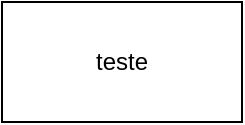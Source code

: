 <mxfile>
    <diagram id="YPwhJku_rN5Plm4B17St" name="Page-1">
        <mxGraphModel dx="583" dy="382" grid="1" gridSize="10" guides="1" tooltips="1" connect="1" arrows="1" fold="1" page="1" pageScale="1" pageWidth="850" pageHeight="1100" math="0" shadow="0">
            <root>
                <mxCell id="0"/>
                <mxCell id="1" parent="0"/>
                <mxCell id="2" value="teste" style="whiteSpace=wrap;html=1;" vertex="1" parent="1">
                    <mxGeometry x="90" y="100" width="120" height="60" as="geometry"/>
                </mxCell>
            </root>
        </mxGraphModel>
    </diagram>
</mxfile>